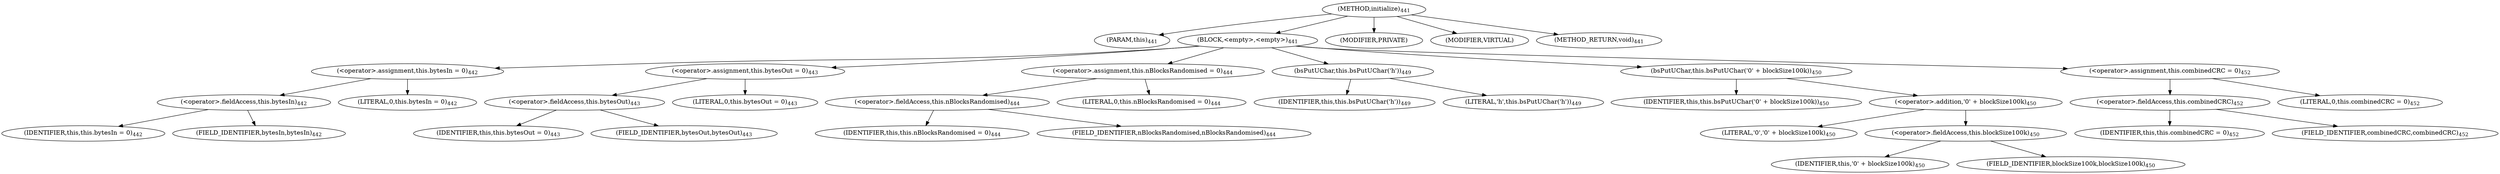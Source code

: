 digraph "initialize" {  
"1391" [label = <(METHOD,initialize)<SUB>441</SUB>> ]
"24" [label = <(PARAM,this)<SUB>441</SUB>> ]
"1392" [label = <(BLOCK,&lt;empty&gt;,&lt;empty&gt;)<SUB>441</SUB>> ]
"1393" [label = <(&lt;operator&gt;.assignment,this.bytesIn = 0)<SUB>442</SUB>> ]
"1394" [label = <(&lt;operator&gt;.fieldAccess,this.bytesIn)<SUB>442</SUB>> ]
"1395" [label = <(IDENTIFIER,this,this.bytesIn = 0)<SUB>442</SUB>> ]
"1396" [label = <(FIELD_IDENTIFIER,bytesIn,bytesIn)<SUB>442</SUB>> ]
"1397" [label = <(LITERAL,0,this.bytesIn = 0)<SUB>442</SUB>> ]
"1398" [label = <(&lt;operator&gt;.assignment,this.bytesOut = 0)<SUB>443</SUB>> ]
"1399" [label = <(&lt;operator&gt;.fieldAccess,this.bytesOut)<SUB>443</SUB>> ]
"1400" [label = <(IDENTIFIER,this,this.bytesOut = 0)<SUB>443</SUB>> ]
"1401" [label = <(FIELD_IDENTIFIER,bytesOut,bytesOut)<SUB>443</SUB>> ]
"1402" [label = <(LITERAL,0,this.bytesOut = 0)<SUB>443</SUB>> ]
"1403" [label = <(&lt;operator&gt;.assignment,this.nBlocksRandomised = 0)<SUB>444</SUB>> ]
"1404" [label = <(&lt;operator&gt;.fieldAccess,this.nBlocksRandomised)<SUB>444</SUB>> ]
"1405" [label = <(IDENTIFIER,this,this.nBlocksRandomised = 0)<SUB>444</SUB>> ]
"1406" [label = <(FIELD_IDENTIFIER,nBlocksRandomised,nBlocksRandomised)<SUB>444</SUB>> ]
"1407" [label = <(LITERAL,0,this.nBlocksRandomised = 0)<SUB>444</SUB>> ]
"1408" [label = <(bsPutUChar,this.bsPutUChar('h'))<SUB>449</SUB>> ]
"23" [label = <(IDENTIFIER,this,this.bsPutUChar('h'))<SUB>449</SUB>> ]
"1409" [label = <(LITERAL,'h',this.bsPutUChar('h'))<SUB>449</SUB>> ]
"1410" [label = <(bsPutUChar,this.bsPutUChar('0' + blockSize100k))<SUB>450</SUB>> ]
"25" [label = <(IDENTIFIER,this,this.bsPutUChar('0' + blockSize100k))<SUB>450</SUB>> ]
"1411" [label = <(&lt;operator&gt;.addition,'0' + blockSize100k)<SUB>450</SUB>> ]
"1412" [label = <(LITERAL,'0','0' + blockSize100k)<SUB>450</SUB>> ]
"1413" [label = <(&lt;operator&gt;.fieldAccess,this.blockSize100k)<SUB>450</SUB>> ]
"1414" [label = <(IDENTIFIER,this,'0' + blockSize100k)<SUB>450</SUB>> ]
"1415" [label = <(FIELD_IDENTIFIER,blockSize100k,blockSize100k)<SUB>450</SUB>> ]
"1416" [label = <(&lt;operator&gt;.assignment,this.combinedCRC = 0)<SUB>452</SUB>> ]
"1417" [label = <(&lt;operator&gt;.fieldAccess,this.combinedCRC)<SUB>452</SUB>> ]
"1418" [label = <(IDENTIFIER,this,this.combinedCRC = 0)<SUB>452</SUB>> ]
"1419" [label = <(FIELD_IDENTIFIER,combinedCRC,combinedCRC)<SUB>452</SUB>> ]
"1420" [label = <(LITERAL,0,this.combinedCRC = 0)<SUB>452</SUB>> ]
"1421" [label = <(MODIFIER,PRIVATE)> ]
"1422" [label = <(MODIFIER,VIRTUAL)> ]
"1423" [label = <(METHOD_RETURN,void)<SUB>441</SUB>> ]
  "1391" -> "24" 
  "1391" -> "1392" 
  "1391" -> "1421" 
  "1391" -> "1422" 
  "1391" -> "1423" 
  "1392" -> "1393" 
  "1392" -> "1398" 
  "1392" -> "1403" 
  "1392" -> "1408" 
  "1392" -> "1410" 
  "1392" -> "1416" 
  "1393" -> "1394" 
  "1393" -> "1397" 
  "1394" -> "1395" 
  "1394" -> "1396" 
  "1398" -> "1399" 
  "1398" -> "1402" 
  "1399" -> "1400" 
  "1399" -> "1401" 
  "1403" -> "1404" 
  "1403" -> "1407" 
  "1404" -> "1405" 
  "1404" -> "1406" 
  "1408" -> "23" 
  "1408" -> "1409" 
  "1410" -> "25" 
  "1410" -> "1411" 
  "1411" -> "1412" 
  "1411" -> "1413" 
  "1413" -> "1414" 
  "1413" -> "1415" 
  "1416" -> "1417" 
  "1416" -> "1420" 
  "1417" -> "1418" 
  "1417" -> "1419" 
}
